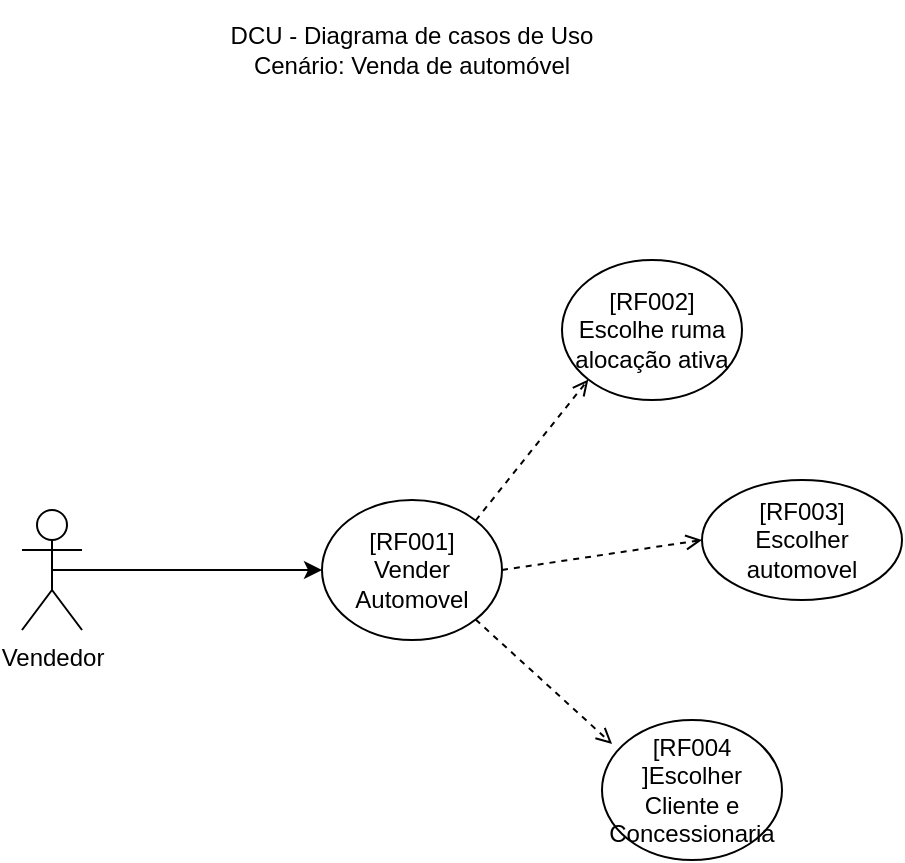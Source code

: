 <mxfile version="21.6.5" type="device">
  <diagram name="Página-1" id="9OB7CAJH9pZMkBVKjv8Y">
    <mxGraphModel dx="1434" dy="782" grid="1" gridSize="10" guides="1" tooltips="1" connect="1" arrows="1" fold="1" page="1" pageScale="1" pageWidth="827" pageHeight="1169" math="0" shadow="0">
      <root>
        <mxCell id="0" />
        <mxCell id="1" parent="0" />
        <mxCell id="_RJMdZrYsmj9zXsIBDps-9" style="edgeStyle=orthogonalEdgeStyle;rounded=0;orthogonalLoop=1;jettySize=auto;html=1;exitX=0.5;exitY=0.5;exitDx=0;exitDy=0;exitPerimeter=0;entryX=0;entryY=0.5;entryDx=0;entryDy=0;" edge="1" parent="1" source="_RJMdZrYsmj9zXsIBDps-1" target="_RJMdZrYsmj9zXsIBDps-2">
          <mxGeometry relative="1" as="geometry" />
        </mxCell>
        <mxCell id="_RJMdZrYsmj9zXsIBDps-1" value="Vendedor" style="shape=umlActor;verticalLabelPosition=bottom;verticalAlign=top;html=1;outlineConnect=0;" vertex="1" parent="1">
          <mxGeometry x="200" y="365" width="30" height="60" as="geometry" />
        </mxCell>
        <mxCell id="_RJMdZrYsmj9zXsIBDps-6" style="rounded=0;orthogonalLoop=1;jettySize=auto;html=1;exitX=1;exitY=0;exitDx=0;exitDy=0;entryX=0;entryY=1;entryDx=0;entryDy=0;dashed=1;endArrow=open;endFill=0;" edge="1" parent="1" source="_RJMdZrYsmj9zXsIBDps-2" target="_RJMdZrYsmj9zXsIBDps-3">
          <mxGeometry relative="1" as="geometry" />
        </mxCell>
        <mxCell id="_RJMdZrYsmj9zXsIBDps-2" value="[RF001]&lt;br&gt;Vender Automovel" style="ellipse;whiteSpace=wrap;html=1;" vertex="1" parent="1">
          <mxGeometry x="350" y="360" width="90" height="70" as="geometry" />
        </mxCell>
        <mxCell id="_RJMdZrYsmj9zXsIBDps-3" value="[RF002]&lt;br&gt;Escolhe ruma alocação ativa" style="ellipse;whiteSpace=wrap;html=1;" vertex="1" parent="1">
          <mxGeometry x="470" y="240" width="90" height="70" as="geometry" />
        </mxCell>
        <mxCell id="_RJMdZrYsmj9zXsIBDps-4" value="[RF003]&lt;br&gt;Escolher automovel" style="ellipse;whiteSpace=wrap;html=1;" vertex="1" parent="1">
          <mxGeometry x="540" y="350" width="100" height="60" as="geometry" />
        </mxCell>
        <mxCell id="_RJMdZrYsmj9zXsIBDps-5" value="[RF004&lt;br&gt;]Escolher Cliente e Concessionaria" style="ellipse;whiteSpace=wrap;html=1;" vertex="1" parent="1">
          <mxGeometry x="490" y="470" width="90" height="70" as="geometry" />
        </mxCell>
        <mxCell id="_RJMdZrYsmj9zXsIBDps-7" style="rounded=0;orthogonalLoop=1;jettySize=auto;html=1;exitX=1;exitY=0.5;exitDx=0;exitDy=0;entryX=0;entryY=0.5;entryDx=0;entryDy=0;dashed=1;endArrow=open;endFill=0;" edge="1" parent="1" source="_RJMdZrYsmj9zXsIBDps-2" target="_RJMdZrYsmj9zXsIBDps-4">
          <mxGeometry relative="1" as="geometry">
            <mxPoint x="437" y="380" as="sourcePoint" />
            <mxPoint x="493" y="310" as="targetPoint" />
          </mxGeometry>
        </mxCell>
        <mxCell id="_RJMdZrYsmj9zXsIBDps-8" style="rounded=0;orthogonalLoop=1;jettySize=auto;html=1;exitX=1;exitY=1;exitDx=0;exitDy=0;entryX=0.056;entryY=0.171;entryDx=0;entryDy=0;dashed=1;endArrow=open;endFill=0;entryPerimeter=0;" edge="1" parent="1" source="_RJMdZrYsmj9zXsIBDps-2" target="_RJMdZrYsmj9zXsIBDps-5">
          <mxGeometry relative="1" as="geometry">
            <mxPoint x="447" y="390" as="sourcePoint" />
            <mxPoint x="503" y="320" as="targetPoint" />
          </mxGeometry>
        </mxCell>
        <mxCell id="_RJMdZrYsmj9zXsIBDps-10" value="DCU - Diagrama de casos de Uso&lt;br&gt;Cenário: Venda de automóvel" style="text;html=1;strokeColor=none;fillColor=none;align=center;verticalAlign=middle;whiteSpace=wrap;rounded=0;" vertex="1" parent="1">
          <mxGeometry x="300" y="110" width="190" height="50" as="geometry" />
        </mxCell>
      </root>
    </mxGraphModel>
  </diagram>
</mxfile>

